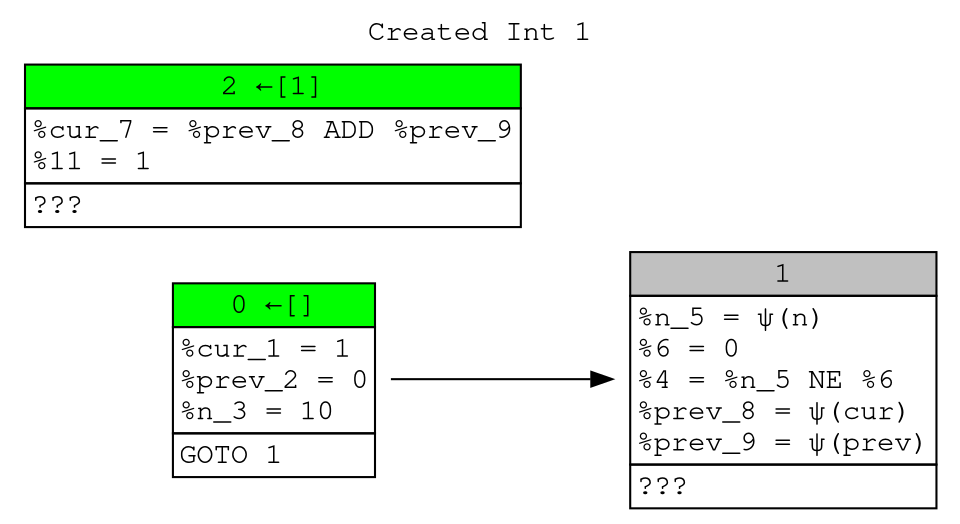 
        digraph {
            rankdir=LR;
            graph [fontname="Courier, monospace"];
            node [fontname="Courier, monospace"];
            edge [fontname="Courier, monospace"];
            labelloc="t";
            label="Created Int 1";
            bb_0[shape="none", label=<<table border="0" cellborder="1" cellspacing="0"><tr><td bgcolor="green" align="center" colspan="1">0 ←[]</td></tr><tr><td align="left" balign="left">%cur_1 = 1<br/>%prev_2 = 0<br/>%n_3 = 10<br/></td></tr><tr><td align="left">GOTO 1</td></tr></table>>];
bb_0 -> bb_1;
bb_1[shape="none", label=<<table border="0" cellborder="1" cellspacing="0"><tr><td bgcolor="gray" align="center" colspan="1">1</td></tr><tr><td align="left" balign="left">%n_5 = ψ(n)<br/>%6 = 0<br/>%4 = %n_5 NE %6<br/>%prev_8 = ψ(cur)<br/>%prev_9 = ψ(prev)<br/></td></tr><tr><td align="left">???</td></tr></table>>];
bb_2[shape="none", label=<<table border="0" cellborder="1" cellspacing="0"><tr><td bgcolor="green" align="center" colspan="1">2 ←[1]</td></tr><tr><td align="left" balign="left">%cur_7 = %prev_8 ADD %prev_9<br/>%11 = 1<br/></td></tr><tr><td align="left">???</td></tr></table>>];

}
